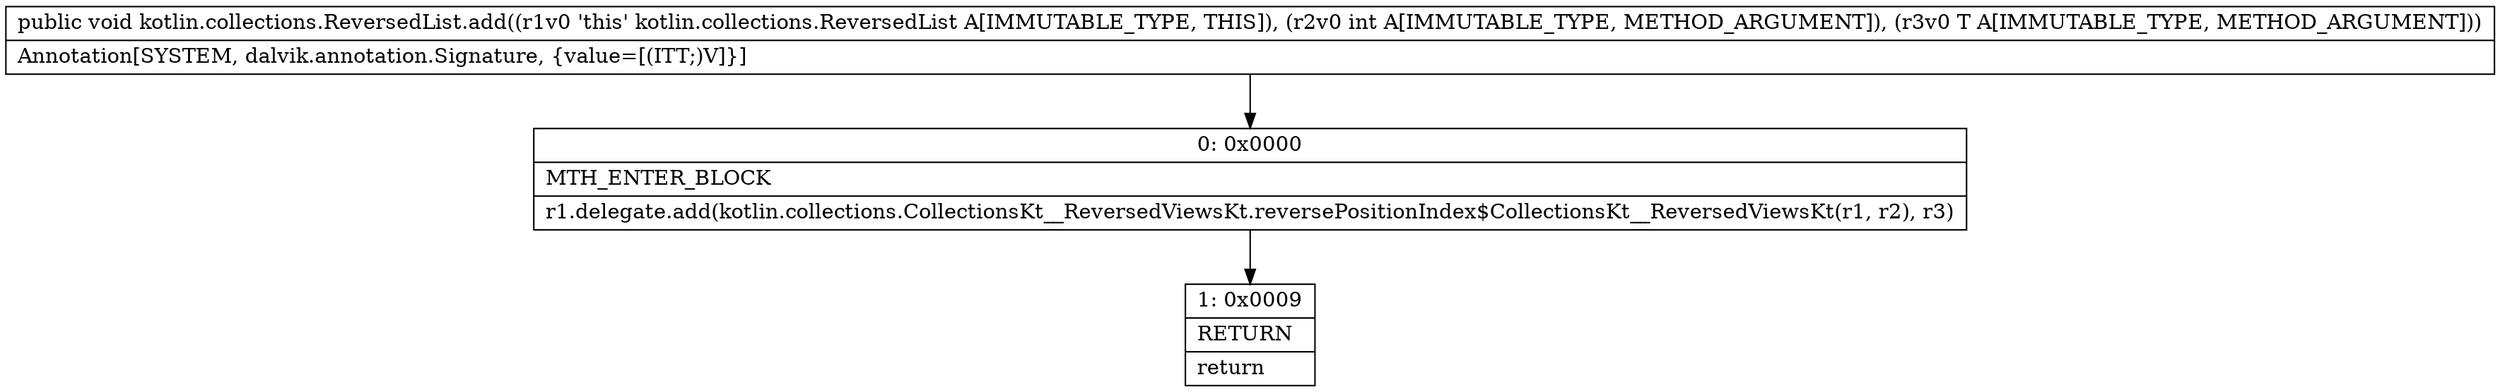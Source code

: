 digraph "CFG forkotlin.collections.ReversedList.add(ILjava\/lang\/Object;)V" {
Node_0 [shape=record,label="{0\:\ 0x0000|MTH_ENTER_BLOCK\l|r1.delegate.add(kotlin.collections.CollectionsKt__ReversedViewsKt.reversePositionIndex$CollectionsKt__ReversedViewsKt(r1, r2), r3)\l}"];
Node_1 [shape=record,label="{1\:\ 0x0009|RETURN\l|return\l}"];
MethodNode[shape=record,label="{public void kotlin.collections.ReversedList.add((r1v0 'this' kotlin.collections.ReversedList A[IMMUTABLE_TYPE, THIS]), (r2v0 int A[IMMUTABLE_TYPE, METHOD_ARGUMENT]), (r3v0 T A[IMMUTABLE_TYPE, METHOD_ARGUMENT]))  | Annotation[SYSTEM, dalvik.annotation.Signature, \{value=[(ITT;)V]\}]\l}"];
MethodNode -> Node_0;
Node_0 -> Node_1;
}

